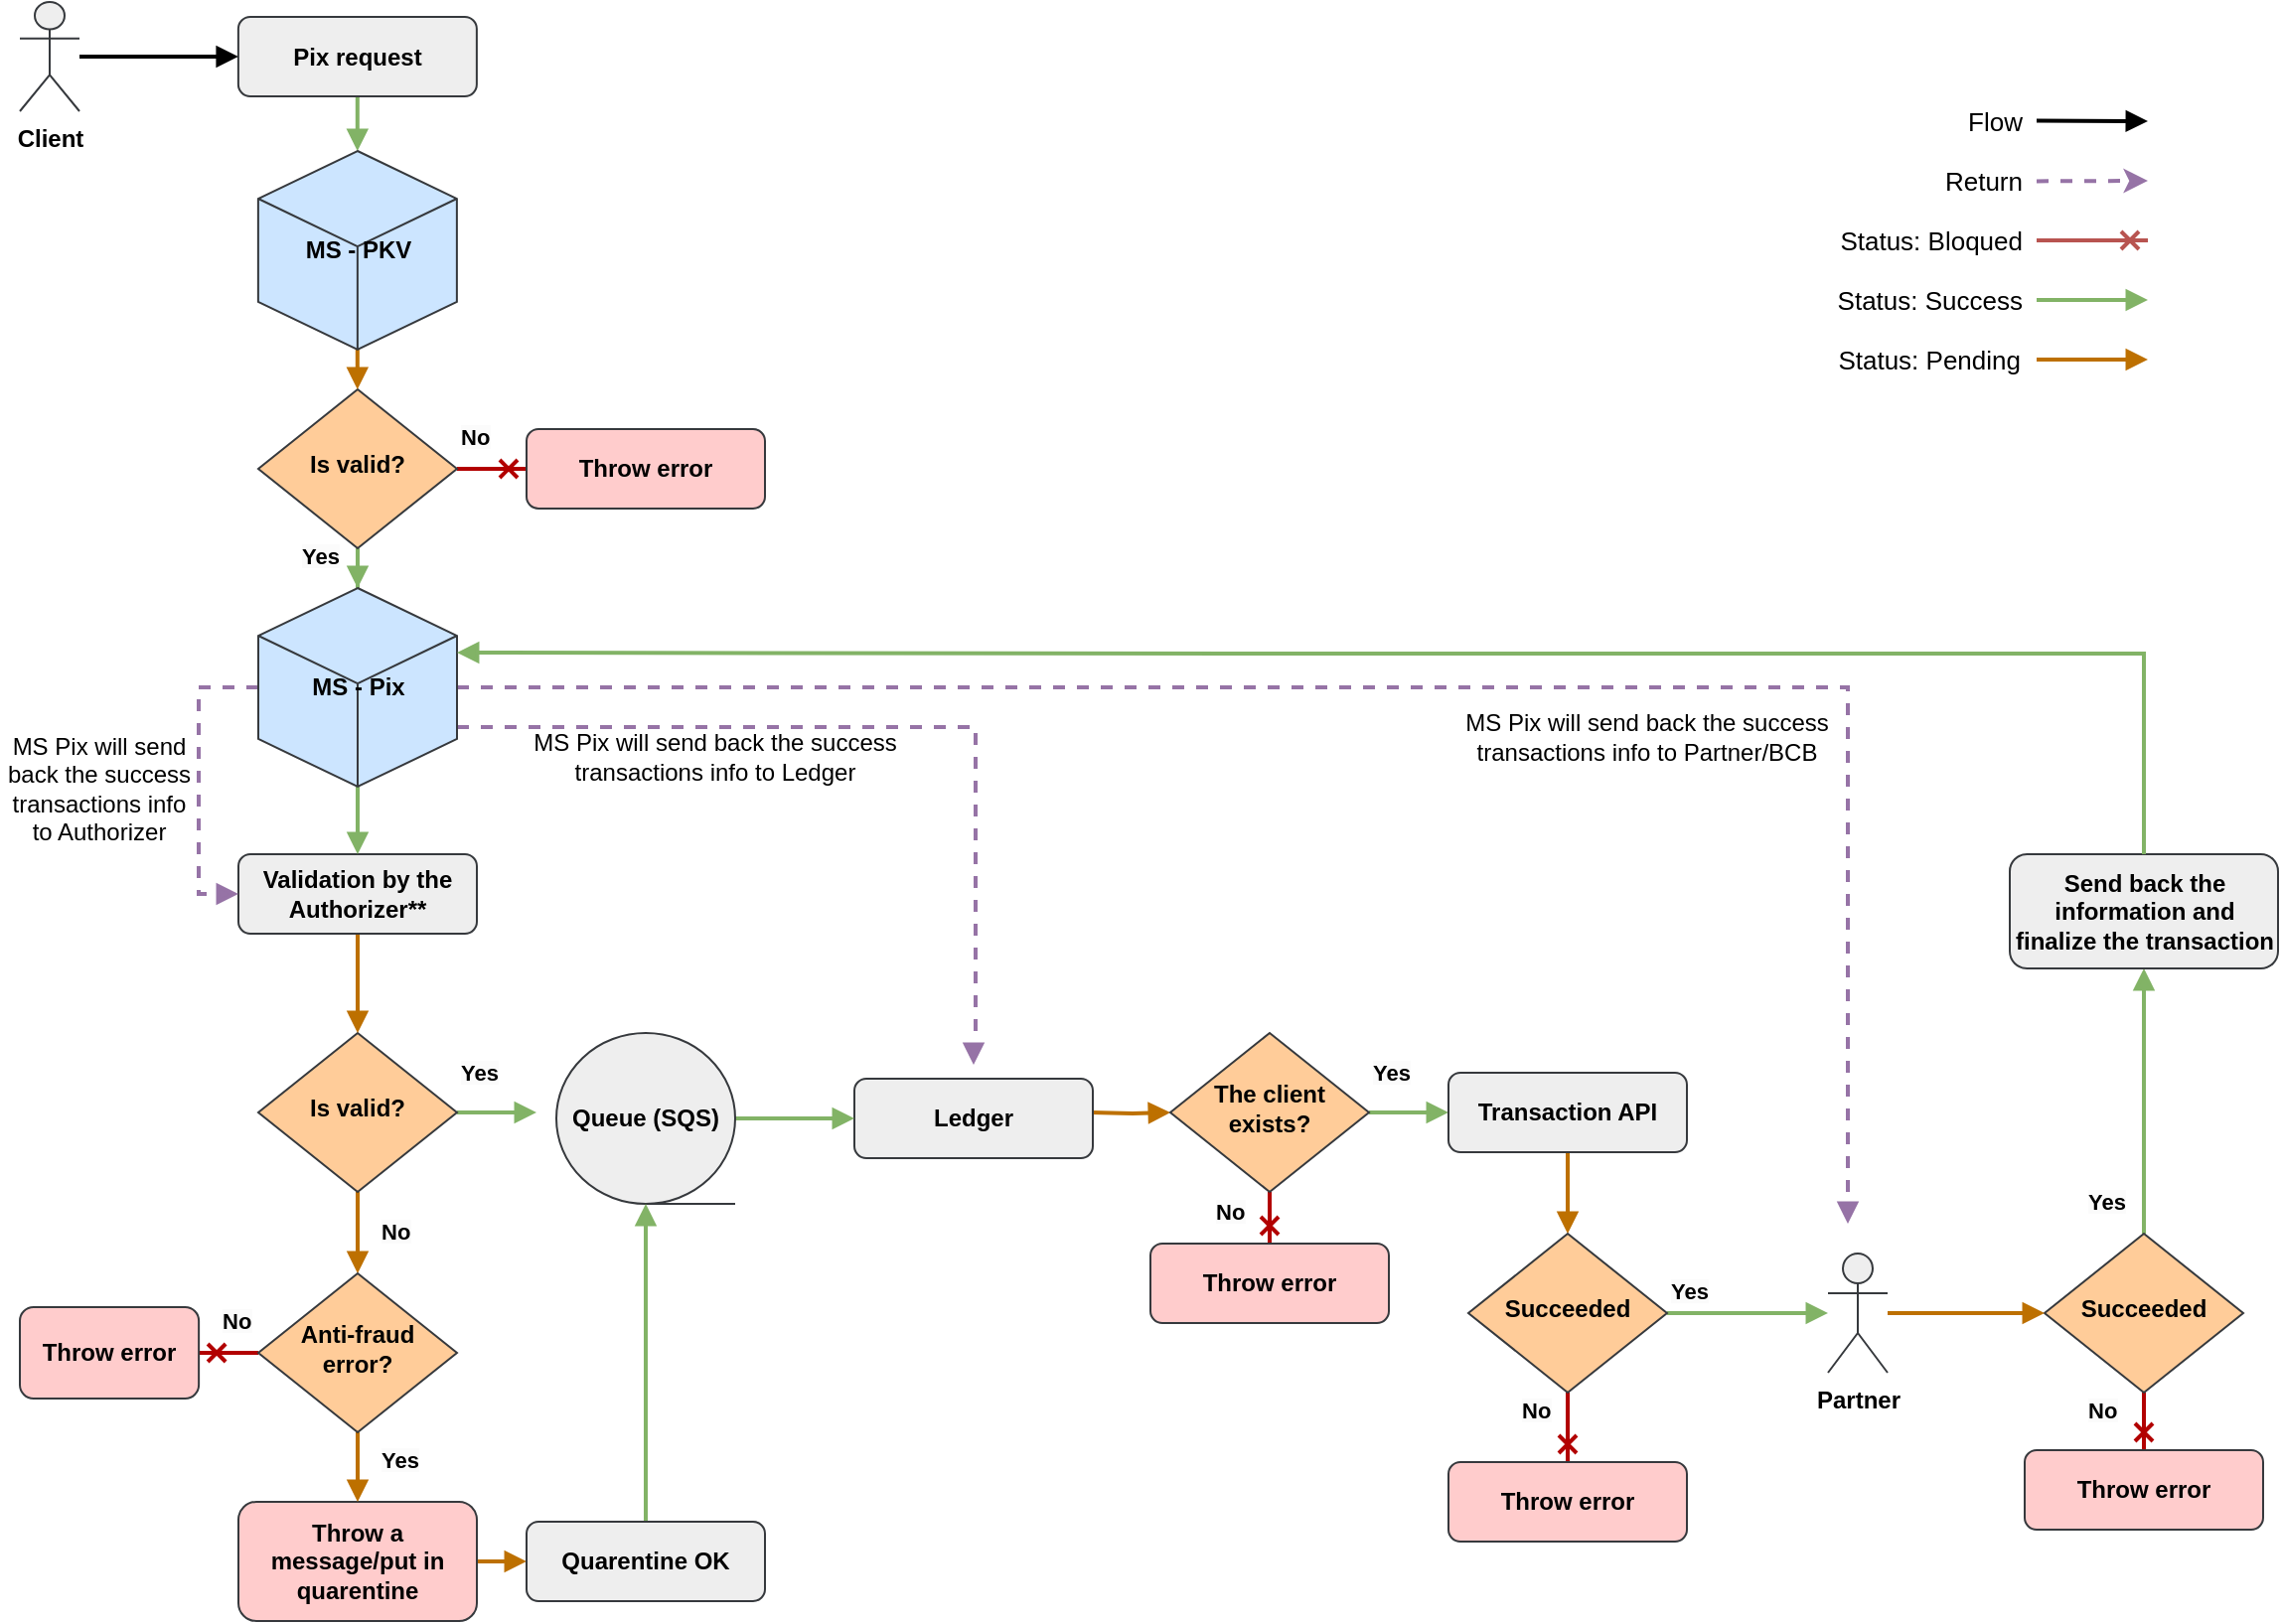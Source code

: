 <mxfile version="24.8.4">
  <diagram name="Página-1" id="OfVCU2CHMqFbm9I0Xd1d">
    <mxGraphModel dx="1426" dy="747" grid="1" gridSize="10" guides="1" tooltips="1" connect="1" arrows="1" fold="1" page="1" pageScale="1" pageWidth="1169" pageHeight="827" math="0" shadow="0">
      <root>
        <mxCell id="0" />
        <mxCell id="1" parent="0" />
        <mxCell id="M6OiIbD0spm5_APfhDNB-1" value="" style="edgeStyle=orthogonalEdgeStyle;rounded=0;orthogonalLoop=1;jettySize=auto;html=1;endArrow=block;endFill=1;fillColor=#d5e8d4;strokeColor=#82b366;strokeWidth=2;fontStyle=1" parent="1" source="M6OiIbD0spm5_APfhDNB-2" target="M6OiIbD0spm5_APfhDNB-61" edge="1">
          <mxGeometry relative="1" as="geometry" />
        </mxCell>
        <mxCell id="M6OiIbD0spm5_APfhDNB-2" value="Pix request" style="rounded=1;whiteSpace=wrap;html=1;fontSize=12;glass=0;strokeWidth=1;shadow=0;fillColor=#eeeeee;strokeColor=#36393d;fontStyle=1" parent="1" vertex="1">
          <mxGeometry x="129.94" y="12.5" width="120" height="40" as="geometry" />
        </mxCell>
        <mxCell id="M6OiIbD0spm5_APfhDNB-3" value="" style="edgeStyle=orthogonalEdgeStyle;rounded=0;orthogonalLoop=1;jettySize=auto;html=1;fillColor=#d5e8d4;strokeColor=#82b366;endArrow=block;endFill=1;strokeWidth=2;fontStyle=1" parent="1" source="M6OiIbD0spm5_APfhDNB-5" target="M6OiIbD0spm5_APfhDNB-56" edge="1">
          <mxGeometry relative="1" as="geometry" />
        </mxCell>
        <mxCell id="M6OiIbD0spm5_APfhDNB-4" value="" style="edgeStyle=orthogonalEdgeStyle;rounded=0;orthogonalLoop=1;jettySize=auto;html=1;endArrow=cross;endFill=0;fillColor=#e51400;strokeColor=#B20000;strokeWidth=2;fontStyle=1" parent="1" source="M6OiIbD0spm5_APfhDNB-5" target="M6OiIbD0spm5_APfhDNB-6" edge="1">
          <mxGeometry relative="1" as="geometry" />
        </mxCell>
        <mxCell id="M6OiIbD0spm5_APfhDNB-5" value="Is valid?" style="rhombus;whiteSpace=wrap;html=1;shadow=0;fontFamily=Helvetica;fontSize=12;align=center;strokeWidth=1;spacing=6;spacingTop=-4;fillColor=#ffcc99;strokeColor=#36393d;fontStyle=1" parent="1" vertex="1">
          <mxGeometry x="140" y="200" width="100" height="80" as="geometry" />
        </mxCell>
        <mxCell id="M6OiIbD0spm5_APfhDNB-6" value="Throw error" style="rounded=1;whiteSpace=wrap;html=1;fontSize=12;glass=0;strokeWidth=1;shadow=0;fillColor=#ffcccc;strokeColor=#36393d;fontStyle=1" parent="1" vertex="1">
          <mxGeometry x="275" y="220" width="120" height="40" as="geometry" />
        </mxCell>
        <mxCell id="M6OiIbD0spm5_APfhDNB-7" value="" style="edgeStyle=orthogonalEdgeStyle;rounded=0;orthogonalLoop=1;jettySize=auto;html=1;fillColor=#f0a30a;strokeColor=#BD7000;endArrow=block;endFill=1;strokeWidth=2;fontStyle=1" parent="1" source="M6OiIbD0spm5_APfhDNB-9" target="M6OiIbD0spm5_APfhDNB-18" edge="1">
          <mxGeometry relative="1" as="geometry" />
        </mxCell>
        <mxCell id="M6OiIbD0spm5_APfhDNB-8" style="edgeStyle=orthogonalEdgeStyle;rounded=0;orthogonalLoop=1;jettySize=auto;html=1;fillColor=#d5e8d4;strokeColor=#82b366;endArrow=block;endFill=1;strokeWidth=2;fontStyle=1" parent="1" source="M6OiIbD0spm5_APfhDNB-9" edge="1">
          <mxGeometry relative="1" as="geometry">
            <mxPoint x="280" y="564" as="targetPoint" />
          </mxGeometry>
        </mxCell>
        <mxCell id="M6OiIbD0spm5_APfhDNB-9" value="Is valid?" style="rhombus;whiteSpace=wrap;html=1;shadow=0;fontFamily=Helvetica;fontSize=12;align=center;strokeWidth=1;spacing=6;spacingTop=-4;fillColor=#ffcc99;strokeColor=#36393d;fontStyle=1" parent="1" vertex="1">
          <mxGeometry x="140" y="524" width="100" height="80" as="geometry" />
        </mxCell>
        <mxCell id="M6OiIbD0spm5_APfhDNB-10" style="edgeStyle=orthogonalEdgeStyle;rounded=0;orthogonalLoop=1;jettySize=auto;html=1;fillColor=#f0a30a;strokeColor=#BD7000;endArrow=block;endFill=1;strokeWidth=2;fontStyle=1" parent="1" source="M6OiIbD0spm5_APfhDNB-11" target="M6OiIbD0spm5_APfhDNB-58" edge="1">
          <mxGeometry relative="1" as="geometry" />
        </mxCell>
        <mxCell id="M6OiIbD0spm5_APfhDNB-11" value="Throw a message/put in quarentine" style="rounded=1;whiteSpace=wrap;html=1;fontSize=12;glass=0;strokeWidth=1;shadow=0;fillColor=#ffcccc;strokeColor=#36393d;fontStyle=1" parent="1" vertex="1">
          <mxGeometry x="130" y="760" width="120" height="60" as="geometry" />
        </mxCell>
        <mxCell id="M6OiIbD0spm5_APfhDNB-12" value="" style="edgeStyle=orthogonalEdgeStyle;rounded=0;orthogonalLoop=1;jettySize=auto;html=1;fillColor=#f0a30a;strokeColor=#BD7000;strokeWidth=2;endArrow=block;endFill=1;fontStyle=1" parent="1" target="M6OiIbD0spm5_APfhDNB-28" edge="1">
          <mxGeometry relative="1" as="geometry">
            <mxPoint x="559" y="564" as="sourcePoint" />
          </mxGeometry>
        </mxCell>
        <mxCell id="M6OiIbD0spm5_APfhDNB-13" value="Ledger" style="rounded=1;whiteSpace=wrap;html=1;fontSize=12;glass=0;strokeWidth=1;shadow=0;fillColor=#eeeeee;strokeColor=#36393d;fontStyle=1" parent="1" vertex="1">
          <mxGeometry x="440" y="547" width="120" height="40" as="geometry" />
        </mxCell>
        <mxCell id="M6OiIbD0spm5_APfhDNB-14" value="" style="edgeStyle=orthogonalEdgeStyle;rounded=0;orthogonalLoop=1;jettySize=auto;html=1;strokeWidth=2;endArrow=block;endFill=1;fontStyle=1" parent="1" source="M6OiIbD0spm5_APfhDNB-15" target="M6OiIbD0spm5_APfhDNB-2" edge="1">
          <mxGeometry relative="1" as="geometry" />
        </mxCell>
        <mxCell id="M6OiIbD0spm5_APfhDNB-15" value="Client" style="shape=umlActor;verticalLabelPosition=bottom;verticalAlign=top;html=1;outlineConnect=0;fillColor=#eeeeee;strokeColor=#36393d;fontStyle=1" parent="1" vertex="1">
          <mxGeometry x="20" y="5" width="30" height="55" as="geometry" />
        </mxCell>
        <mxCell id="M6OiIbD0spm5_APfhDNB-16" value="" style="edgeStyle=orthogonalEdgeStyle;rounded=0;orthogonalLoop=1;jettySize=auto;html=1;fillColor=#f0a30a;strokeColor=#BD7000;endArrow=block;endFill=1;strokeWidth=2;fontStyle=1" parent="1" source="M6OiIbD0spm5_APfhDNB-18" target="M6OiIbD0spm5_APfhDNB-11" edge="1">
          <mxGeometry relative="1" as="geometry" />
        </mxCell>
        <mxCell id="M6OiIbD0spm5_APfhDNB-17" value="" style="edgeStyle=orthogonalEdgeStyle;rounded=0;orthogonalLoop=1;jettySize=auto;html=1;fillColor=#e51400;strokeColor=#B20000;endArrow=cross;endFill=0;strokeWidth=2;fontStyle=1" parent="1" source="M6OiIbD0spm5_APfhDNB-18" target="M6OiIbD0spm5_APfhDNB-23" edge="1">
          <mxGeometry relative="1" as="geometry" />
        </mxCell>
        <mxCell id="M6OiIbD0spm5_APfhDNB-18" value="Anti-fraud error?" style="rhombus;whiteSpace=wrap;html=1;shadow=0;fontFamily=Helvetica;fontSize=12;align=center;strokeWidth=1;spacing=6;spacingTop=-4;fillColor=#ffcc99;strokeColor=#36393d;fontStyle=1" parent="1" vertex="1">
          <mxGeometry x="140" y="645" width="100" height="80" as="geometry" />
        </mxCell>
        <mxCell id="M6OiIbD0spm5_APfhDNB-19" value="&lt;span style=&quot;color: rgb(0, 0, 0); font-family: Helvetica; font-size: 11px; font-style: normal; font-variant-ligatures: normal; font-variant-caps: normal; letter-spacing: normal; orphans: 2; text-align: center; text-indent: 0px; text-transform: none; widows: 2; word-spacing: 0px; -webkit-text-stroke-width: 0px; white-space: nowrap; background-color: rgb(251, 251, 251); text-decoration-thickness: initial; text-decoration-style: initial; text-decoration-color: initial; float: none; display: inline !important;&quot;&gt;Yes&lt;/span&gt;" style="text;whiteSpace=wrap;html=1;fontStyle=1" parent="1" vertex="1">
          <mxGeometry x="240" y="530" width="50" height="40" as="geometry" />
        </mxCell>
        <mxCell id="M6OiIbD0spm5_APfhDNB-20" value="&lt;span style=&quot;color: rgb(0, 0, 0); font-family: Helvetica; font-size: 11px; font-style: normal; font-variant-ligatures: normal; font-variant-caps: normal; letter-spacing: normal; orphans: 2; text-align: center; text-indent: 0px; text-transform: none; widows: 2; word-spacing: 0px; -webkit-text-stroke-width: 0px; white-space: nowrap; background-color: rgb(251, 251, 251); text-decoration-thickness: initial; text-decoration-style: initial; text-decoration-color: initial; float: none; display: inline !important;&quot;&gt;Yes&lt;/span&gt;" style="text;whiteSpace=wrap;html=1;fontStyle=1" parent="1" vertex="1">
          <mxGeometry x="200" y="725" width="50" height="40" as="geometry" />
        </mxCell>
        <mxCell id="M6OiIbD0spm5_APfhDNB-21" value="&lt;span style=&quot;color: rgb(0, 0, 0); font-family: Helvetica; font-size: 11px; font-style: normal; font-variant-ligatures: normal; font-variant-caps: normal; letter-spacing: normal; orphans: 2; text-align: center; text-indent: 0px; text-transform: none; widows: 2; word-spacing: 0px; -webkit-text-stroke-width: 0px; white-space: nowrap; background-color: rgb(251, 251, 251); text-decoration-thickness: initial; text-decoration-style: initial; text-decoration-color: initial; float: none; display: inline !important;&quot;&gt;No&lt;/span&gt;" style="text;whiteSpace=wrap;html=1;fontStyle=1" parent="1" vertex="1">
          <mxGeometry x="199.94" y="610" width="50" height="40" as="geometry" />
        </mxCell>
        <mxCell id="M6OiIbD0spm5_APfhDNB-22" value="&lt;span style=&quot;color: rgb(0, 0, 0); font-family: Helvetica; font-size: 11px; font-style: normal; font-variant-ligatures: normal; font-variant-caps: normal; letter-spacing: normal; orphans: 2; text-align: center; text-indent: 0px; text-transform: none; widows: 2; word-spacing: 0px; -webkit-text-stroke-width: 0px; white-space: nowrap; background-color: rgb(251, 251, 251); text-decoration-thickness: initial; text-decoration-style: initial; text-decoration-color: initial; float: none; display: inline !important;&quot;&gt;No&lt;/span&gt;" style="text;whiteSpace=wrap;html=1;fontStyle=1" parent="1" vertex="1">
          <mxGeometry x="239.94" y="210" width="50" height="40" as="geometry" />
        </mxCell>
        <mxCell id="M6OiIbD0spm5_APfhDNB-23" value="Throw error" style="rounded=1;whiteSpace=wrap;html=1;fontSize=12;glass=0;strokeWidth=1;shadow=0;fillColor=#ffcccc;strokeColor=#36393d;fontStyle=1" parent="1" vertex="1">
          <mxGeometry x="20" y="662" width="90.06" height="46" as="geometry" />
        </mxCell>
        <mxCell id="M6OiIbD0spm5_APfhDNB-24" value="" style="edgeStyle=orthogonalEdgeStyle;rounded=0;orthogonalLoop=1;jettySize=auto;html=1;fillColor=#f0a30a;strokeColor=#BD7000;endArrow=block;endFill=1;strokeWidth=2;fontStyle=1" parent="1" source="M6OiIbD0spm5_APfhDNB-25" target="M6OiIbD0spm5_APfhDNB-9" edge="1">
          <mxGeometry relative="1" as="geometry" />
        </mxCell>
        <mxCell id="M6OiIbD0spm5_APfhDNB-25" value="&lt;div&gt;Validation by the Authorizer**&lt;/div&gt;" style="rounded=1;whiteSpace=wrap;html=1;fontSize=12;glass=0;strokeWidth=1;shadow=0;fillColor=#eeeeee;strokeColor=#36393d;fontStyle=1" parent="1" vertex="1">
          <mxGeometry x="130" y="434" width="120" height="40" as="geometry" />
        </mxCell>
        <mxCell id="M6OiIbD0spm5_APfhDNB-26" value="" style="edgeStyle=orthogonalEdgeStyle;rounded=0;orthogonalLoop=1;jettySize=auto;html=1;fillColor=#d5e8d4;strokeColor=#82b366;strokeWidth=2;endArrow=block;endFill=1;fontStyle=1" parent="1" source="M6OiIbD0spm5_APfhDNB-28" target="M6OiIbD0spm5_APfhDNB-30" edge="1">
          <mxGeometry relative="1" as="geometry" />
        </mxCell>
        <mxCell id="M6OiIbD0spm5_APfhDNB-27" value="" style="edgeStyle=orthogonalEdgeStyle;rounded=0;orthogonalLoop=1;jettySize=auto;html=1;fillColor=#e51400;strokeColor=#B20000;strokeWidth=2;endArrow=cross;endFill=0;fontStyle=1" parent="1" source="M6OiIbD0spm5_APfhDNB-28" target="M6OiIbD0spm5_APfhDNB-31" edge="1">
          <mxGeometry relative="1" as="geometry" />
        </mxCell>
        <mxCell id="M6OiIbD0spm5_APfhDNB-28" value="The client exists?" style="rhombus;whiteSpace=wrap;html=1;shadow=0;fontFamily=Helvetica;fontSize=12;align=center;strokeWidth=1;spacing=6;spacingTop=-4;fillColor=#ffcc99;strokeColor=#36393d;fontStyle=1" parent="1" vertex="1">
          <mxGeometry x="599" y="524" width="100" height="80" as="geometry" />
        </mxCell>
        <mxCell id="M6OiIbD0spm5_APfhDNB-29" value="" style="edgeStyle=orthogonalEdgeStyle;rounded=0;orthogonalLoop=1;jettySize=auto;html=1;fillColor=#f0a30a;strokeColor=#BD7000;strokeWidth=2;endArrow=block;endFill=1;fontStyle=1" parent="1" source="M6OiIbD0spm5_APfhDNB-30" target="M6OiIbD0spm5_APfhDNB-36" edge="1">
          <mxGeometry relative="1" as="geometry" />
        </mxCell>
        <mxCell id="M6OiIbD0spm5_APfhDNB-30" value="Transaction API" style="rounded=1;whiteSpace=wrap;html=1;fontSize=12;glass=0;strokeWidth=1;shadow=0;fillColor=#eeeeee;strokeColor=#36393d;fontStyle=1" parent="1" vertex="1">
          <mxGeometry x="739" y="544" width="120" height="40" as="geometry" />
        </mxCell>
        <mxCell id="M6OiIbD0spm5_APfhDNB-31" value="Throw error" style="rounded=1;whiteSpace=wrap;html=1;fontSize=12;glass=0;strokeWidth=1;shadow=0;fillColor=#ffcccc;strokeColor=#36393d;fontStyle=1" parent="1" vertex="1">
          <mxGeometry x="589" y="630" width="120" height="40" as="geometry" />
        </mxCell>
        <mxCell id="M6OiIbD0spm5_APfhDNB-32" value="&lt;span style=&quot;color: rgb(0, 0, 0); font-family: Helvetica; font-size: 11px; font-style: normal; font-variant-ligatures: normal; font-variant-caps: normal; letter-spacing: normal; orphans: 2; text-align: center; text-indent: 0px; text-transform: none; widows: 2; word-spacing: 0px; -webkit-text-stroke-width: 0px; white-space: nowrap; background-color: rgb(251, 251, 251); text-decoration-thickness: initial; text-decoration-style: initial; text-decoration-color: initial; float: none; display: inline !important;&quot;&gt;Yes&lt;/span&gt;" style="text;whiteSpace=wrap;html=1;fontStyle=1" parent="1" vertex="1">
          <mxGeometry x="699" y="530" width="50" height="40" as="geometry" />
        </mxCell>
        <mxCell id="M6OiIbD0spm5_APfhDNB-33" value="&lt;span style=&quot;color: rgb(0, 0, 0); font-family: Helvetica; font-size: 11px; font-style: normal; font-variant-ligatures: normal; font-variant-caps: normal; letter-spacing: normal; orphans: 2; text-align: center; text-indent: 0px; text-transform: none; widows: 2; word-spacing: 0px; -webkit-text-stroke-width: 0px; white-space: nowrap; background-color: rgb(251, 251, 251); text-decoration-thickness: initial; text-decoration-style: initial; text-decoration-color: initial; float: none; display: inline !important;&quot;&gt;No&lt;/span&gt;" style="text;whiteSpace=wrap;html=1;fontStyle=1" parent="1" vertex="1">
          <mxGeometry x="620" y="600" width="50" height="40" as="geometry" />
        </mxCell>
        <mxCell id="M6OiIbD0spm5_APfhDNB-34" value="" style="edgeStyle=orthogonalEdgeStyle;rounded=0;orthogonalLoop=1;jettySize=auto;html=1;strokeWidth=2;endArrow=cross;endFill=0;fillColor=#e51400;strokeColor=#B20000;fontStyle=1" parent="1" source="M6OiIbD0spm5_APfhDNB-36" target="M6OiIbD0spm5_APfhDNB-37" edge="1">
          <mxGeometry relative="1" as="geometry" />
        </mxCell>
        <mxCell id="M6OiIbD0spm5_APfhDNB-35" value="" style="edgeStyle=orthogonalEdgeStyle;rounded=0;orthogonalLoop=1;jettySize=auto;html=1;fillColor=#d5e8d4;strokeColor=#82b366;endArrow=block;endFill=1;strokeWidth=2;fontStyle=1" parent="1" source="M6OiIbD0spm5_APfhDNB-36" target="M6OiIbD0spm5_APfhDNB-51" edge="1">
          <mxGeometry relative="1" as="geometry" />
        </mxCell>
        <mxCell id="M6OiIbD0spm5_APfhDNB-36" value="Succeeded" style="rhombus;whiteSpace=wrap;html=1;shadow=0;fontFamily=Helvetica;fontSize=12;align=center;strokeWidth=1;spacing=6;spacingTop=-4;fillColor=#ffcc99;strokeColor=#36393d;fontStyle=1" parent="1" vertex="1">
          <mxGeometry x="749" y="625" width="100" height="80" as="geometry" />
        </mxCell>
        <mxCell id="M6OiIbD0spm5_APfhDNB-37" value="Throw error" style="rounded=1;whiteSpace=wrap;html=1;fontSize=12;glass=0;strokeWidth=1;shadow=0;fillColor=#ffcccc;strokeColor=#36393d;fontStyle=1" parent="1" vertex="1">
          <mxGeometry x="739" y="740" width="120" height="40" as="geometry" />
        </mxCell>
        <mxCell id="M6OiIbD0spm5_APfhDNB-38" value="&lt;span style=&quot;color: rgb(0, 0, 0); font-family: Helvetica; font-size: 11px; font-style: normal; font-variant-ligatures: normal; font-variant-caps: normal; letter-spacing: normal; orphans: 2; text-align: center; text-indent: 0px; text-transform: none; widows: 2; word-spacing: 0px; -webkit-text-stroke-width: 0px; white-space: nowrap; background-color: rgb(251, 251, 251); text-decoration-thickness: initial; text-decoration-style: initial; text-decoration-color: initial; float: none; display: inline !important;&quot;&gt;No&lt;/span&gt;" style="text;whiteSpace=wrap;html=1;fontStyle=1" parent="1" vertex="1">
          <mxGeometry x="774" y="700" width="50" height="40" as="geometry" />
        </mxCell>
        <mxCell id="M6OiIbD0spm5_APfhDNB-39" value="&lt;span style=&quot;color: rgb(0, 0, 0); font-family: Helvetica; font-size: 11px; font-style: normal; font-variant-ligatures: normal; font-variant-caps: normal; letter-spacing: normal; orphans: 2; text-align: center; text-indent: 0px; text-transform: none; widows: 2; word-spacing: 0px; -webkit-text-stroke-width: 0px; white-space: nowrap; background-color: rgb(251, 251, 251); text-decoration-thickness: initial; text-decoration-style: initial; text-decoration-color: initial; float: none; display: inline !important;&quot;&gt;Yes&lt;/span&gt;" style="text;whiteSpace=wrap;html=1;fontStyle=1" parent="1" vertex="1">
          <mxGeometry x="849" y="640" width="50" height="40" as="geometry" />
        </mxCell>
        <mxCell id="M6OiIbD0spm5_APfhDNB-40" value="" style="edgeStyle=orthogonalEdgeStyle;rounded=0;orthogonalLoop=1;jettySize=auto;html=1;strokeWidth=2;fillColor=#e51400;strokeColor=#B20000;endArrow=cross;endFill=0;fontStyle=1" parent="1" source="M6OiIbD0spm5_APfhDNB-42" target="M6OiIbD0spm5_APfhDNB-44" edge="1">
          <mxGeometry relative="1" as="geometry" />
        </mxCell>
        <mxCell id="M6OiIbD0spm5_APfhDNB-41" style="edgeStyle=orthogonalEdgeStyle;rounded=0;orthogonalLoop=1;jettySize=auto;html=1;entryX=0.5;entryY=1;entryDx=0;entryDy=0;fillColor=#d5e8d4;strokeColor=#82b366;strokeWidth=2;endArrow=block;endFill=1;fontStyle=1" parent="1" source="M6OiIbD0spm5_APfhDNB-42" target="M6OiIbD0spm5_APfhDNB-45" edge="1">
          <mxGeometry relative="1" as="geometry" />
        </mxCell>
        <mxCell id="M6OiIbD0spm5_APfhDNB-42" value="Succeeded" style="rhombus;whiteSpace=wrap;html=1;shadow=0;fontFamily=Helvetica;fontSize=12;align=center;strokeWidth=1;spacing=6;spacingTop=-4;fillColor=#ffcc99;strokeColor=#36393d;fontStyle=1" parent="1" vertex="1">
          <mxGeometry x="1039" y="625" width="100" height="80" as="geometry" />
        </mxCell>
        <mxCell id="M6OiIbD0spm5_APfhDNB-43" value="&lt;span style=&quot;color: rgb(0, 0, 0); font-family: Helvetica; font-size: 11px; font-style: normal; font-variant-ligatures: normal; font-variant-caps: normal; letter-spacing: normal; orphans: 2; text-align: center; text-indent: 0px; text-transform: none; widows: 2; word-spacing: 0px; -webkit-text-stroke-width: 0px; white-space: nowrap; background-color: rgb(251, 251, 251); text-decoration-thickness: initial; text-decoration-style: initial; text-decoration-color: initial; float: none; display: inline !important;&quot;&gt;Yes&lt;/span&gt;" style="text;whiteSpace=wrap;html=1;fontStyle=1" parent="1" vertex="1">
          <mxGeometry x="1059" y="595" width="50" height="40" as="geometry" />
        </mxCell>
        <mxCell id="M6OiIbD0spm5_APfhDNB-44" value="Throw error" style="rounded=1;whiteSpace=wrap;html=1;fontSize=12;glass=0;strokeWidth=1;shadow=0;fillColor=#ffcccc;strokeColor=#36393d;fontStyle=1" parent="1" vertex="1">
          <mxGeometry x="1029" y="734" width="120" height="40" as="geometry" />
        </mxCell>
        <mxCell id="M6OiIbD0spm5_APfhDNB-45" value="Send back the information and finalize the transaction" style="rounded=1;whiteSpace=wrap;html=1;fontSize=12;glass=0;strokeWidth=1;shadow=0;fillColor=#eeeeee;strokeColor=#36393d;fontStyle=1" parent="1" vertex="1">
          <mxGeometry x="1021.5" y="434" width="135" height="57.5" as="geometry" />
        </mxCell>
        <mxCell id="M6OiIbD0spm5_APfhDNB-46" style="edgeStyle=orthogonalEdgeStyle;rounded=0;orthogonalLoop=1;jettySize=auto;html=1;exitX=0.5;exitY=1;exitDx=0;exitDy=0;fontStyle=1" parent="1" edge="1">
          <mxGeometry relative="1" as="geometry">
            <mxPoint x="970" y="330" as="sourcePoint" />
            <mxPoint x="970" y="330" as="targetPoint" />
          </mxGeometry>
        </mxCell>
        <mxCell id="M6OiIbD0spm5_APfhDNB-47" value="&lt;span style=&quot;color: rgb(0, 0, 0); font-family: Helvetica; font-size: 11px; font-style: normal; font-variant-ligatures: normal; font-variant-caps: normal; letter-spacing: normal; orphans: 2; text-align: center; text-indent: 0px; text-transform: none; widows: 2; word-spacing: 0px; -webkit-text-stroke-width: 0px; white-space: nowrap; background-color: rgb(251, 251, 251); text-decoration-thickness: initial; text-decoration-style: initial; text-decoration-color: initial; float: none; display: inline !important;&quot;&gt;No&lt;/span&gt;" style="text;whiteSpace=wrap;html=1;fontStyle=1" parent="1" vertex="1">
          <mxGeometry x="1059" y="700" width="50" height="40" as="geometry" />
        </mxCell>
        <mxCell id="M6OiIbD0spm5_APfhDNB-48" style="edgeStyle=orthogonalEdgeStyle;rounded=0;orthogonalLoop=1;jettySize=auto;html=1;entryX=0;entryY=0.5;entryDx=0;entryDy=0;endArrow=block;endFill=1;fillColor=#d5e8d4;strokeColor=#82b366;strokeWidth=2;fontStyle=1" parent="1" source="M6OiIbD0spm5_APfhDNB-49" target="M6OiIbD0spm5_APfhDNB-13" edge="1">
          <mxGeometry relative="1" as="geometry" />
        </mxCell>
        <mxCell id="M6OiIbD0spm5_APfhDNB-49" value="Queue (SQS)" style="strokeWidth=1;html=1;shape=mxgraph.flowchart.sequential_data;whiteSpace=wrap;fontStyle=1;fillColor=#eeeeee;strokeColor=#36393d;" parent="1" vertex="1">
          <mxGeometry x="290" y="524" width="90" height="86" as="geometry" />
        </mxCell>
        <mxCell id="M6OiIbD0spm5_APfhDNB-50" value="" style="edgeStyle=orthogonalEdgeStyle;rounded=0;orthogonalLoop=1;jettySize=auto;html=1;fillColor=#f0a30a;strokeColor=#BD7000;strokeWidth=2;endArrow=block;endFill=1;fontStyle=1" parent="1" source="M6OiIbD0spm5_APfhDNB-51" target="M6OiIbD0spm5_APfhDNB-42" edge="1">
          <mxGeometry relative="1" as="geometry" />
        </mxCell>
        <mxCell id="M6OiIbD0spm5_APfhDNB-51" value="Partner" style="shape=umlActor;verticalLabelPosition=bottom;verticalAlign=top;html=1;outlineConnect=0;fillColor=#eeeeee;strokeColor=#36393d;fontStyle=1" parent="1" vertex="1">
          <mxGeometry x="930" y="635" width="30" height="60" as="geometry" />
        </mxCell>
        <mxCell id="M6OiIbD0spm5_APfhDNB-52" value="" style="edgeStyle=orthogonalEdgeStyle;rounded=0;orthogonalLoop=1;jettySize=auto;html=1;endArrow=block;endFill=1;fillColor=#d5e8d4;strokeColor=#82b366;strokeWidth=2;fontStyle=1" parent="1" source="M6OiIbD0spm5_APfhDNB-56" target="M6OiIbD0spm5_APfhDNB-25" edge="1">
          <mxGeometry relative="1" as="geometry" />
        </mxCell>
        <mxCell id="M6OiIbD0spm5_APfhDNB-53" style="edgeStyle=orthogonalEdgeStyle;rounded=0;orthogonalLoop=1;jettySize=auto;html=1;entryX=0;entryY=0.5;entryDx=0;entryDy=0;fillColor=#e1d5e7;strokeColor=#9673a6;dashed=1;strokeWidth=2;endArrow=block;endFill=1;fontStyle=1" parent="1" source="M6OiIbD0spm5_APfhDNB-56" target="M6OiIbD0spm5_APfhDNB-25" edge="1">
          <mxGeometry relative="1" as="geometry">
            <Array as="points">
              <mxPoint x="110" y="350" />
              <mxPoint x="110" y="454" />
            </Array>
          </mxGeometry>
        </mxCell>
        <mxCell id="M6OiIbD0spm5_APfhDNB-54" style="edgeStyle=orthogonalEdgeStyle;rounded=0;orthogonalLoop=1;jettySize=auto;html=1;dashed=1;fillColor=#e1d5e7;strokeColor=#9673a6;strokeWidth=2;endArrow=block;endFill=1;fontStyle=1" parent="1" source="M6OiIbD0spm5_APfhDNB-56" edge="1">
          <mxGeometry relative="1" as="geometry">
            <mxPoint x="500" y="540" as="targetPoint" />
            <Array as="points">
              <mxPoint x="501" y="370" />
              <mxPoint x="501" y="530" />
              <mxPoint x="500" y="530" />
            </Array>
          </mxGeometry>
        </mxCell>
        <mxCell id="M6OiIbD0spm5_APfhDNB-55" style="edgeStyle=orthogonalEdgeStyle;rounded=0;orthogonalLoop=1;jettySize=auto;html=1;fillColor=#e1d5e7;strokeColor=#9673a6;dashed=1;strokeWidth=2;endArrow=block;endFill=1;fontStyle=1" parent="1" source="M6OiIbD0spm5_APfhDNB-56" edge="1">
          <mxGeometry relative="1" as="geometry">
            <mxPoint x="940" y="620" as="targetPoint" />
            <Array as="points">
              <mxPoint x="940" y="350" />
              <mxPoint x="940" y="620" />
            </Array>
          </mxGeometry>
        </mxCell>
        <mxCell id="M6OiIbD0spm5_APfhDNB-56" value="MS - Pix" style="html=1;shape=mxgraph.basic.isocube;isoAngle=15;fillColor=#cce5ff;strokeColor=#36393d;fontStyle=1" parent="1" vertex="1">
          <mxGeometry x="140" y="300" width="100" height="100" as="geometry" />
        </mxCell>
        <mxCell id="M6OiIbD0spm5_APfhDNB-57" style="edgeStyle=orthogonalEdgeStyle;rounded=0;orthogonalLoop=1;jettySize=auto;html=1;entryX=0.5;entryY=1;entryDx=0;entryDy=0;entryPerimeter=0;fillColor=#d5e8d4;strokeColor=#82b366;endArrow=block;endFill=1;strokeWidth=2;fontStyle=1" parent="1" source="M6OiIbD0spm5_APfhDNB-58" target="M6OiIbD0spm5_APfhDNB-49" edge="1">
          <mxGeometry relative="1" as="geometry">
            <mxPoint x="330.06" y="621" as="targetPoint" />
            <Array as="points" />
          </mxGeometry>
        </mxCell>
        <mxCell id="M6OiIbD0spm5_APfhDNB-58" value="Quarentine OK" style="rounded=1;whiteSpace=wrap;html=1;fontSize=12;glass=0;strokeWidth=1;shadow=0;fillColor=#eeeeee;strokeColor=#36393d;fontStyle=1" parent="1" vertex="1">
          <mxGeometry x="275" y="770" width="120" height="40" as="geometry" />
        </mxCell>
        <mxCell id="M6OiIbD0spm5_APfhDNB-59" value="&lt;span style=&quot;color: rgb(0, 0, 0); font-family: Helvetica; font-size: 11px; font-style: normal; font-variant-ligatures: normal; font-variant-caps: normal; letter-spacing: normal; orphans: 2; text-align: center; text-indent: 0px; text-transform: none; widows: 2; word-spacing: 0px; -webkit-text-stroke-width: 0px; white-space: nowrap; background-color: rgb(251, 251, 251); text-decoration-thickness: initial; text-decoration-style: initial; text-decoration-color: initial; float: none; display: inline !important;&quot;&gt;No&lt;/span&gt;" style="text;whiteSpace=wrap;html=1;fontStyle=1" parent="1" vertex="1">
          <mxGeometry x="120" y="655" width="50" height="40" as="geometry" />
        </mxCell>
        <mxCell id="M6OiIbD0spm5_APfhDNB-60" value="" style="edgeStyle=orthogonalEdgeStyle;rounded=0;orthogonalLoop=1;jettySize=auto;html=1;endArrow=block;endFill=1;fillColor=#f0a30a;strokeColor=#BD7000;strokeWidth=2;fontStyle=1" parent="1" source="M6OiIbD0spm5_APfhDNB-61" target="M6OiIbD0spm5_APfhDNB-5" edge="1">
          <mxGeometry relative="1" as="geometry" />
        </mxCell>
        <mxCell id="M6OiIbD0spm5_APfhDNB-61" value="&lt;span style=&quot;text-wrap-mode: wrap;&quot;&gt;MS - PKV&lt;/span&gt;" style="html=1;shape=mxgraph.basic.isocube;isoAngle=15;fillColor=#cce5ff;strokeColor=#36393d;fontStyle=1" parent="1" vertex="1">
          <mxGeometry x="139.94" y="80" width="100" height="100" as="geometry" />
        </mxCell>
        <mxCell id="M6OiIbD0spm5_APfhDNB-62" value="MS Pix will send back the success transactions info to Ledger" style="text;html=1;align=center;verticalAlign=middle;whiteSpace=wrap;rounded=0;fontStyle=0" parent="1" vertex="1">
          <mxGeometry x="270" y="370" width="200" height="30" as="geometry" />
        </mxCell>
        <mxCell id="M6OiIbD0spm5_APfhDNB-63" value="MS Pix will send back the success transactions info to Authorizer" style="text;html=1;align=center;verticalAlign=middle;whiteSpace=wrap;rounded=0;fontStyle=0" parent="1" vertex="1">
          <mxGeometry x="10.06" y="360" width="100" height="81.25" as="geometry" />
        </mxCell>
        <mxCell id="M6OiIbD0spm5_APfhDNB-64" style="edgeStyle=orthogonalEdgeStyle;rounded=0;orthogonalLoop=1;jettySize=auto;html=1;entryX=1;entryY=0.325;entryDx=0;entryDy=0;entryPerimeter=0;strokeWidth=2;fillColor=#d5e8d4;strokeColor=#82b366;endArrow=block;endFill=1;fontStyle=1" parent="1" source="M6OiIbD0spm5_APfhDNB-45" target="M6OiIbD0spm5_APfhDNB-56" edge="1">
          <mxGeometry relative="1" as="geometry">
            <Array as="points">
              <mxPoint x="1089" y="333" />
              <mxPoint x="631" y="333" />
            </Array>
          </mxGeometry>
        </mxCell>
        <mxCell id="M6OiIbD0spm5_APfhDNB-65" value="MS Pix will send back the success transactions info to Partner/BCB" style="text;html=1;align=center;verticalAlign=middle;whiteSpace=wrap;rounded=0;fontStyle=0" parent="1" vertex="1">
          <mxGeometry x="739" y="360" width="200" height="30" as="geometry" />
        </mxCell>
        <mxCell id="M6OiIbD0spm5_APfhDNB-66" value="" style="endArrow=block;html=1;rounded=0;strokeWidth=2;endFill=1;fontSize=13;align=right;fontStyle=0" parent="1" edge="1">
          <mxGeometry width="50" height="50" relative="1" as="geometry">
            <mxPoint x="1035" y="64.71" as="sourcePoint" />
            <mxPoint x="1091" y="65" as="targetPoint" />
          </mxGeometry>
        </mxCell>
        <mxCell id="M6OiIbD0spm5_APfhDNB-67" value="" style="endArrow=classic;html=1;rounded=0;fillColor=#e1d5e7;strokeColor=#9673a6;dashed=1;strokeWidth=2;fontSize=13;align=right;fontStyle=0" parent="1" edge="1">
          <mxGeometry width="50" height="50" relative="1" as="geometry">
            <mxPoint x="1035" y="95.21" as="sourcePoint" />
            <mxPoint x="1091" y="95" as="targetPoint" />
          </mxGeometry>
        </mxCell>
        <mxCell id="M6OiIbD0spm5_APfhDNB-68" value="Flow" style="text;html=1;align=right;verticalAlign=middle;whiteSpace=wrap;rounded=0;fontSize=13;fontStyle=0" parent="1" vertex="1">
          <mxGeometry x="970" y="50" width="60" height="30" as="geometry" />
        </mxCell>
        <mxCell id="M6OiIbD0spm5_APfhDNB-69" value="Return" style="text;html=1;align=right;verticalAlign=middle;whiteSpace=wrap;rounded=0;fontSize=13;fontStyle=0" parent="1" vertex="1">
          <mxGeometry x="970" y="80" width="60" height="30" as="geometry" />
        </mxCell>
        <mxCell id="M6OiIbD0spm5_APfhDNB-70" value="&lt;span style=&quot;color: rgb(0, 0, 0); font-family: Helvetica; font-size: 11px; font-style: normal; font-variant-ligatures: normal; font-variant-caps: normal; letter-spacing: normal; orphans: 2; text-align: center; text-indent: 0px; text-transform: none; widows: 2; word-spacing: 0px; -webkit-text-stroke-width: 0px; white-space: nowrap; background-color: rgb(251, 251, 251); text-decoration-thickness: initial; text-decoration-style: initial; text-decoration-color: initial; float: none; display: inline !important;&quot;&gt;Yes&lt;/span&gt;" style="text;whiteSpace=wrap;html=1;fontStyle=1" parent="1" vertex="1">
          <mxGeometry x="160" y="270" width="50" height="40" as="geometry" />
        </mxCell>
        <mxCell id="M6OiIbD0spm5_APfhDNB-71" value="" style="edgeStyle=orthogonalEdgeStyle;rounded=0;orthogonalLoop=1;jettySize=auto;html=1;endArrow=cross;endFill=0;fillColor=#f8cecc;strokeColor=#b85450;strokeWidth=2;fontSize=13;align=right;fontStyle=0" parent="1" edge="1">
          <mxGeometry relative="1" as="geometry">
            <mxPoint x="1035" y="125" as="sourcePoint" />
            <mxPoint x="1091" y="125" as="targetPoint" />
          </mxGeometry>
        </mxCell>
        <mxCell id="M6OiIbD0spm5_APfhDNB-72" value="" style="edgeStyle=orthogonalEdgeStyle;rounded=0;orthogonalLoop=1;jettySize=auto;html=1;endArrow=block;endFill=1;fillColor=#d5e8d4;strokeColor=#82b366;strokeWidth=2;fontSize=13;align=right;fontStyle=0" parent="1" edge="1">
          <mxGeometry relative="1" as="geometry">
            <mxPoint x="1035" y="155" as="sourcePoint" />
            <mxPoint x="1091" y="155" as="targetPoint" />
          </mxGeometry>
        </mxCell>
        <mxCell id="M6OiIbD0spm5_APfhDNB-73" value="" style="edgeStyle=orthogonalEdgeStyle;rounded=0;orthogonalLoop=1;jettySize=auto;html=1;endArrow=block;endFill=1;fillColor=#f0a30a;strokeColor=#BD7000;strokeWidth=2;fontSize=13;align=right;fontStyle=0" parent="1" edge="1">
          <mxGeometry relative="1" as="geometry">
            <mxPoint x="1035" y="185" as="sourcePoint" />
            <mxPoint x="1091" y="185" as="targetPoint" />
          </mxGeometry>
        </mxCell>
        <mxCell id="M6OiIbD0spm5_APfhDNB-74" value="Status: Bloqued" style="text;html=1;align=right;verticalAlign=middle;whiteSpace=wrap;rounded=0;fontSize=13;fontStyle=0" parent="1" vertex="1">
          <mxGeometry x="926" y="110" width="104" height="30" as="geometry" />
        </mxCell>
        <mxCell id="M6OiIbD0spm5_APfhDNB-75" value="Status: Success" style="text;html=1;align=right;verticalAlign=middle;whiteSpace=wrap;rounded=0;fontSize=13;fontStyle=0" parent="1" vertex="1">
          <mxGeometry x="911" y="140" width="119" height="30" as="geometry" />
        </mxCell>
        <mxCell id="M6OiIbD0spm5_APfhDNB-76" value="Status: Pending" style="text;html=1;align=right;verticalAlign=middle;whiteSpace=wrap;rounded=0;fontSize=13;fontStyle=0" parent="1" vertex="1">
          <mxGeometry x="910" y="170" width="119" height="30" as="geometry" />
        </mxCell>
      </root>
    </mxGraphModel>
  </diagram>
</mxfile>
